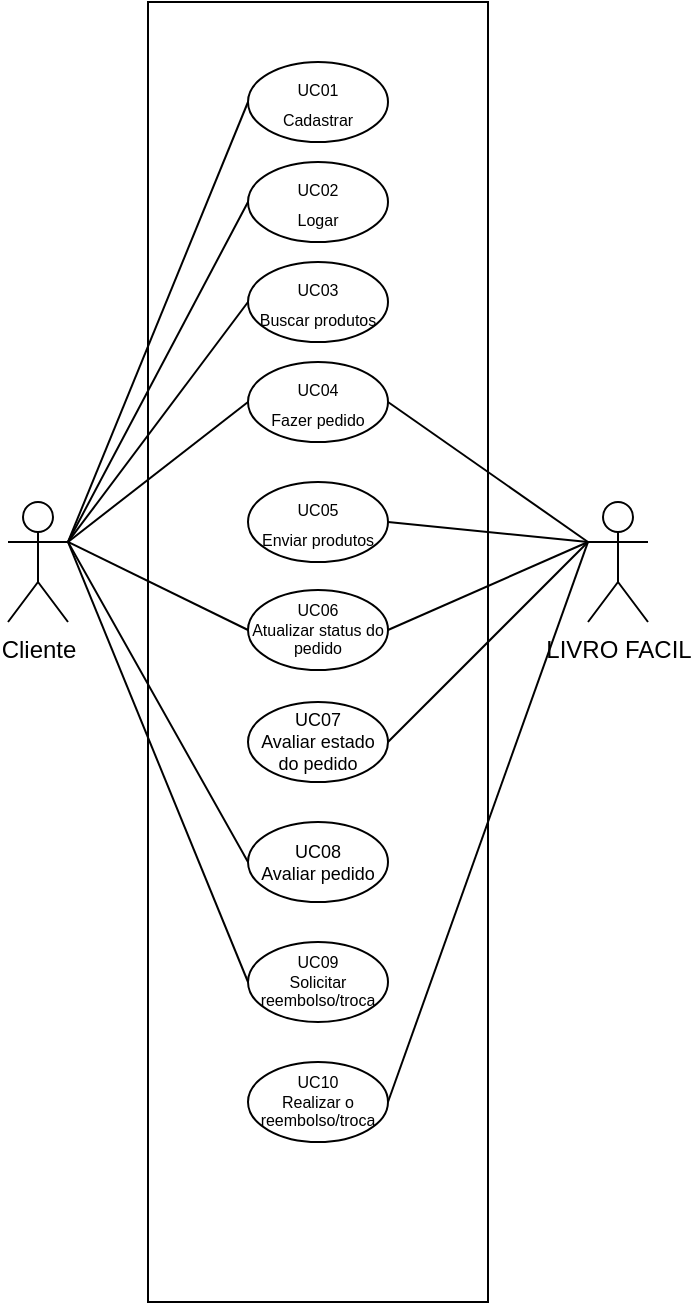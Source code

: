 <mxfile version="24.2.3" type="device">
  <diagram name="Página-1" id="8QtqC1lpooo2ghN3jVGa">
    <mxGraphModel dx="386" dy="419" grid="1" gridSize="10" guides="1" tooltips="1" connect="1" arrows="1" fold="1" page="1" pageScale="1" pageWidth="1169" pageHeight="827" math="0" shadow="0">
      <root>
        <mxCell id="0" />
        <mxCell id="1" parent="0" />
        <mxCell id="erj7CuovdhjXgvr3vikT-46" value="" style="rounded=0;whiteSpace=wrap;html=1;" vertex="1" parent="1">
          <mxGeometry x="500" y="100" width="170" height="650" as="geometry" />
        </mxCell>
        <mxCell id="erj7CuovdhjXgvr3vikT-1" value="Cliente&lt;div&gt;&lt;br&gt;&lt;/div&gt;" style="shape=umlActor;verticalLabelPosition=bottom;verticalAlign=top;html=1;outlineConnect=0;" vertex="1" parent="1">
          <mxGeometry x="430" y="350" width="30" height="60" as="geometry" />
        </mxCell>
        <mxCell id="erj7CuovdhjXgvr3vikT-2" value="&lt;div&gt;&lt;span style=&quot;font-size: 8px;&quot;&gt;UC01&lt;/span&gt;&lt;/div&gt;&lt;font style=&quot;font-size: 8px;&quot;&gt;Cadastrar&lt;/font&gt;" style="ellipse;whiteSpace=wrap;html=1;" vertex="1" parent="1">
          <mxGeometry x="550" y="130" width="70" height="40" as="geometry" />
        </mxCell>
        <mxCell id="erj7CuovdhjXgvr3vikT-3" value="&lt;div&gt;&lt;font style=&quot;font-size: 8px;&quot;&gt;UC02&lt;/font&gt;&lt;/div&gt;&lt;font style=&quot;font-size: 8px;&quot;&gt;Logar&lt;/font&gt;" style="ellipse;whiteSpace=wrap;html=1;" vertex="1" parent="1">
          <mxGeometry x="550" y="180" width="70" height="40" as="geometry" />
        </mxCell>
        <mxCell id="erj7CuovdhjXgvr3vikT-4" value="&lt;div&gt;&lt;font style=&quot;font-size: 8px;&quot;&gt;UC03&lt;/font&gt;&lt;/div&gt;&lt;span style=&quot;font-size: 8px;&quot;&gt;Buscar produtos&lt;/span&gt;" style="ellipse;whiteSpace=wrap;html=1;" vertex="1" parent="1">
          <mxGeometry x="550" y="230" width="70" height="40" as="geometry" />
        </mxCell>
        <mxCell id="erj7CuovdhjXgvr3vikT-5" value="&lt;div&gt;&lt;span style=&quot;font-size: 8px;&quot;&gt;UC04&lt;/span&gt;&lt;/div&gt;&lt;font style=&quot;font-size: 8px;&quot;&gt;Fazer pedido&lt;/font&gt;" style="ellipse;whiteSpace=wrap;html=1;" vertex="1" parent="1">
          <mxGeometry x="550" y="280" width="70" height="40" as="geometry" />
        </mxCell>
        <mxCell id="erj7CuovdhjXgvr3vikT-8" value="" style="endArrow=none;html=1;rounded=0;endFill=0;entryX=0;entryY=0.5;entryDx=0;entryDy=0;exitX=1;exitY=0.333;exitDx=0;exitDy=0;exitPerimeter=0;" edge="1" parent="1" source="erj7CuovdhjXgvr3vikT-1" target="erj7CuovdhjXgvr3vikT-2">
          <mxGeometry width="50" height="50" relative="1" as="geometry">
            <mxPoint x="470" y="230" as="sourcePoint" />
            <mxPoint x="550" y="180" as="targetPoint" />
          </mxGeometry>
        </mxCell>
        <mxCell id="erj7CuovdhjXgvr3vikT-9" value="" style="endArrow=none;html=1;rounded=0;entryX=0;entryY=0.5;entryDx=0;entryDy=0;endFill=0;exitX=1;exitY=0.333;exitDx=0;exitDy=0;exitPerimeter=0;" edge="1" parent="1" source="erj7CuovdhjXgvr3vikT-1" target="erj7CuovdhjXgvr3vikT-3">
          <mxGeometry width="50" height="50" relative="1" as="geometry">
            <mxPoint x="470" y="231" as="sourcePoint" />
            <mxPoint x="550" y="180" as="targetPoint" />
          </mxGeometry>
        </mxCell>
        <mxCell id="erj7CuovdhjXgvr3vikT-10" value="" style="endArrow=none;html=1;rounded=0;entryX=0;entryY=0.5;entryDx=0;entryDy=0;endFill=0;exitX=1;exitY=0.333;exitDx=0;exitDy=0;exitPerimeter=0;" edge="1" parent="1" source="erj7CuovdhjXgvr3vikT-1" target="erj7CuovdhjXgvr3vikT-4">
          <mxGeometry width="50" height="50" relative="1" as="geometry">
            <mxPoint x="470" y="230.5" as="sourcePoint" />
            <mxPoint x="550" y="229.5" as="targetPoint" />
          </mxGeometry>
        </mxCell>
        <mxCell id="erj7CuovdhjXgvr3vikT-11" value="" style="endArrow=none;html=1;rounded=0;entryX=0;entryY=0.5;entryDx=0;entryDy=0;endFill=0;exitX=1;exitY=0.333;exitDx=0;exitDy=0;exitPerimeter=0;" edge="1" parent="1" source="erj7CuovdhjXgvr3vikT-1" target="erj7CuovdhjXgvr3vikT-5">
          <mxGeometry width="50" height="50" relative="1" as="geometry">
            <mxPoint x="470" y="230" as="sourcePoint" />
            <mxPoint x="550" y="279.5" as="targetPoint" />
          </mxGeometry>
        </mxCell>
        <mxCell id="erj7CuovdhjXgvr3vikT-13" value="&lt;div style=&quot;font-size: 9px;&quot;&gt;UC08&lt;/div&gt;&lt;div style=&quot;font-size: 9px;&quot;&gt;Avaliar pedido&lt;/div&gt;" style="ellipse;whiteSpace=wrap;html=1;fontSize=9;" vertex="1" parent="1">
          <mxGeometry x="550" y="510" width="70" height="40" as="geometry" />
        </mxCell>
        <mxCell id="erj7CuovdhjXgvr3vikT-14" value="" style="endArrow=none;html=1;rounded=0;entryX=0;entryY=0.5;entryDx=0;entryDy=0;endFill=0;exitX=1;exitY=0.333;exitDx=0;exitDy=0;exitPerimeter=0;" edge="1" parent="1" source="erj7CuovdhjXgvr3vikT-1" target="erj7CuovdhjXgvr3vikT-13">
          <mxGeometry width="50" height="50" relative="1" as="geometry">
            <mxPoint x="470" y="230" as="sourcePoint" />
            <mxPoint x="550" y="300" as="targetPoint" />
          </mxGeometry>
        </mxCell>
        <mxCell id="erj7CuovdhjXgvr3vikT-16" value="&lt;div&gt;&lt;span style=&quot;font-size: 8px;&quot;&gt;UC05&lt;/span&gt;&lt;/div&gt;&lt;div&gt;&lt;span style=&quot;font-size: 8px;&quot;&gt;Enviar produtos&lt;/span&gt;&lt;br&gt;&lt;/div&gt;" style="ellipse;whiteSpace=wrap;html=1;" vertex="1" parent="1">
          <mxGeometry x="550" y="340" width="70" height="40" as="geometry" />
        </mxCell>
        <mxCell id="erj7CuovdhjXgvr3vikT-17" value="&lt;div style=&quot;font-size: 8px;&quot;&gt;&lt;font style=&quot;font-size: 8px;&quot;&gt;UC06&lt;/font&gt;&lt;/div&gt;&lt;span style=&quot;font-size: 8px;&quot;&gt;Atualizar status do pedido&lt;/span&gt;" style="ellipse;whiteSpace=wrap;html=1;fontSize=8;" vertex="1" parent="1">
          <mxGeometry x="550" y="394" width="70" height="40" as="geometry" />
        </mxCell>
        <mxCell id="erj7CuovdhjXgvr3vikT-20" value="" style="endArrow=none;html=1;rounded=0;endFill=0;entryX=0;entryY=0.333;entryDx=0;entryDy=0;entryPerimeter=0;exitX=1;exitY=0.5;exitDx=0;exitDy=0;" edge="1" parent="1" target="erj7CuovdhjXgvr3vikT-49" source="erj7CuovdhjXgvr3vikT-16">
          <mxGeometry width="50" height="50" relative="1" as="geometry">
            <mxPoint x="620" y="490" as="sourcePoint" />
            <mxPoint x="700" y="410" as="targetPoint" />
          </mxGeometry>
        </mxCell>
        <mxCell id="erj7CuovdhjXgvr3vikT-41" value="" style="endArrow=none;html=1;rounded=0;endFill=0;entryX=0;entryY=0.333;entryDx=0;entryDy=0;entryPerimeter=0;exitX=1;exitY=0.5;exitDx=0;exitDy=0;" edge="1" parent="1" source="erj7CuovdhjXgvr3vikT-17" target="erj7CuovdhjXgvr3vikT-49">
          <mxGeometry width="50" height="50" relative="1" as="geometry">
            <mxPoint x="620" y="470" as="sourcePoint" />
            <mxPoint x="740" y="497.5" as="targetPoint" />
          </mxGeometry>
        </mxCell>
        <mxCell id="erj7CuovdhjXgvr3vikT-49" value="LIVRO FACIL" style="shape=umlActor;verticalLabelPosition=bottom;verticalAlign=top;html=1;outlineConnect=0;" vertex="1" parent="1">
          <mxGeometry x="720" y="350" width="30" height="60" as="geometry" />
        </mxCell>
        <mxCell id="erj7CuovdhjXgvr3vikT-50" value="" style="endArrow=none;html=1;rounded=0;endFill=0;entryX=0;entryY=0.333;entryDx=0;entryDy=0;entryPerimeter=0;exitX=1;exitY=0.5;exitDx=0;exitDy=0;" edge="1" parent="1" source="erj7CuovdhjXgvr3vikT-5" target="erj7CuovdhjXgvr3vikT-49">
          <mxGeometry width="50" height="50" relative="1" as="geometry">
            <mxPoint x="620" y="360" as="sourcePoint" />
            <mxPoint x="740" y="440" as="targetPoint" />
          </mxGeometry>
        </mxCell>
        <mxCell id="erj7CuovdhjXgvr3vikT-51" value="" style="endArrow=none;html=1;rounded=0;entryX=0;entryY=0.5;entryDx=0;entryDy=0;endFill=0;exitX=1;exitY=0.333;exitDx=0;exitDy=0;exitPerimeter=0;" edge="1" parent="1" source="erj7CuovdhjXgvr3vikT-1" target="erj7CuovdhjXgvr3vikT-17">
          <mxGeometry width="50" height="50" relative="1" as="geometry">
            <mxPoint x="470" y="230" as="sourcePoint" />
            <mxPoint x="550" y="470" as="targetPoint" />
          </mxGeometry>
        </mxCell>
        <mxCell id="erj7CuovdhjXgvr3vikT-52" value="&lt;div style=&quot;font-size: 9px;&quot;&gt;UC07&lt;/div&gt;Avaliar estado do pedido" style="ellipse;whiteSpace=wrap;html=1;fontSize=9;" vertex="1" parent="1">
          <mxGeometry x="550" y="450" width="70" height="40" as="geometry" />
        </mxCell>
        <mxCell id="erj7CuovdhjXgvr3vikT-53" value="" style="endArrow=none;html=1;rounded=0;endFill=0;exitX=1;exitY=0.5;exitDx=0;exitDy=0;" edge="1" parent="1" source="erj7CuovdhjXgvr3vikT-52">
          <mxGeometry width="50" height="50" relative="1" as="geometry">
            <mxPoint x="630" y="424" as="sourcePoint" />
            <mxPoint x="720" y="370" as="targetPoint" />
          </mxGeometry>
        </mxCell>
        <mxCell id="erj7CuovdhjXgvr3vikT-54" value="&lt;div style=&quot;font-size: 8px;&quot;&gt;UC09&lt;/div&gt;Solicitar reembolso/troca" style="ellipse;whiteSpace=wrap;html=1;fontSize=8;" vertex="1" parent="1">
          <mxGeometry x="550" y="570" width="70" height="40" as="geometry" />
        </mxCell>
        <mxCell id="erj7CuovdhjXgvr3vikT-55" value="" style="endArrow=none;html=1;rounded=0;entryX=0;entryY=0.5;entryDx=0;entryDy=0;endFill=0;exitX=1;exitY=0.333;exitDx=0;exitDy=0;exitPerimeter=0;" edge="1" parent="1" source="erj7CuovdhjXgvr3vikT-1" target="erj7CuovdhjXgvr3vikT-54">
          <mxGeometry width="50" height="50" relative="1" as="geometry">
            <mxPoint x="470" y="380" as="sourcePoint" />
            <mxPoint x="560" y="540" as="targetPoint" />
          </mxGeometry>
        </mxCell>
        <mxCell id="erj7CuovdhjXgvr3vikT-57" value="&lt;div style=&quot;font-size: 8px;&quot;&gt;UC10&lt;/div&gt;Realizar o reembolso/troca" style="ellipse;whiteSpace=wrap;html=1;fontSize=8;" vertex="1" parent="1">
          <mxGeometry x="550" y="630" width="70" height="40" as="geometry" />
        </mxCell>
        <mxCell id="erj7CuovdhjXgvr3vikT-58" value="" style="endArrow=none;html=1;rounded=0;endFill=0;exitX=1;exitY=0.5;exitDx=0;exitDy=0;entryX=0;entryY=0.333;entryDx=0;entryDy=0;entryPerimeter=0;" edge="1" parent="1" source="erj7CuovdhjXgvr3vikT-57" target="erj7CuovdhjXgvr3vikT-49">
          <mxGeometry width="50" height="50" relative="1" as="geometry">
            <mxPoint x="630" y="480" as="sourcePoint" />
            <mxPoint x="730" y="380" as="targetPoint" />
          </mxGeometry>
        </mxCell>
      </root>
    </mxGraphModel>
  </diagram>
</mxfile>
